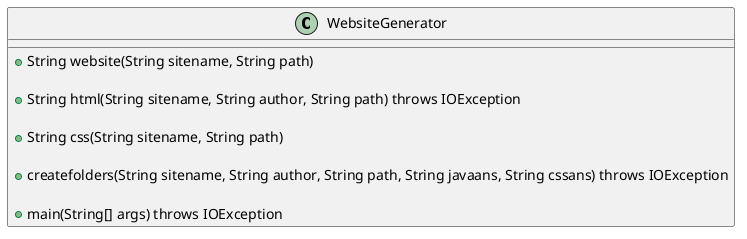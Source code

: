 @startuml

class WebsiteGenerator {

  + String website(String sitename, String path)

  + String html(String sitename, String author, String path) throws IOException

  + String css(String sitename, String path)

  + createfolders(String sitename, String author, String path, String javaans, String cssans) throws IOException

  + main(String[] args) throws IOException

}

@enduml